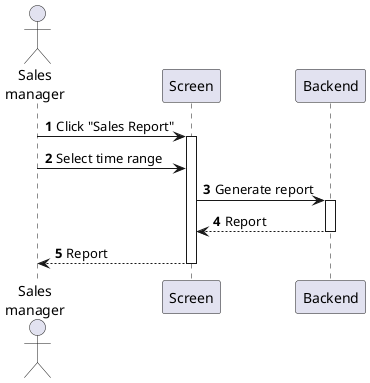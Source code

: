 @startuml sales-generate-report
autonumber

actor "Sales\nmanager" as a
participant Screen as f
participant Backend as b

a -> f : Click "Sales Report"
activate f
a -> f : Select time range
f -> b : Generate report
activate b
return Report
return Report
@enduml